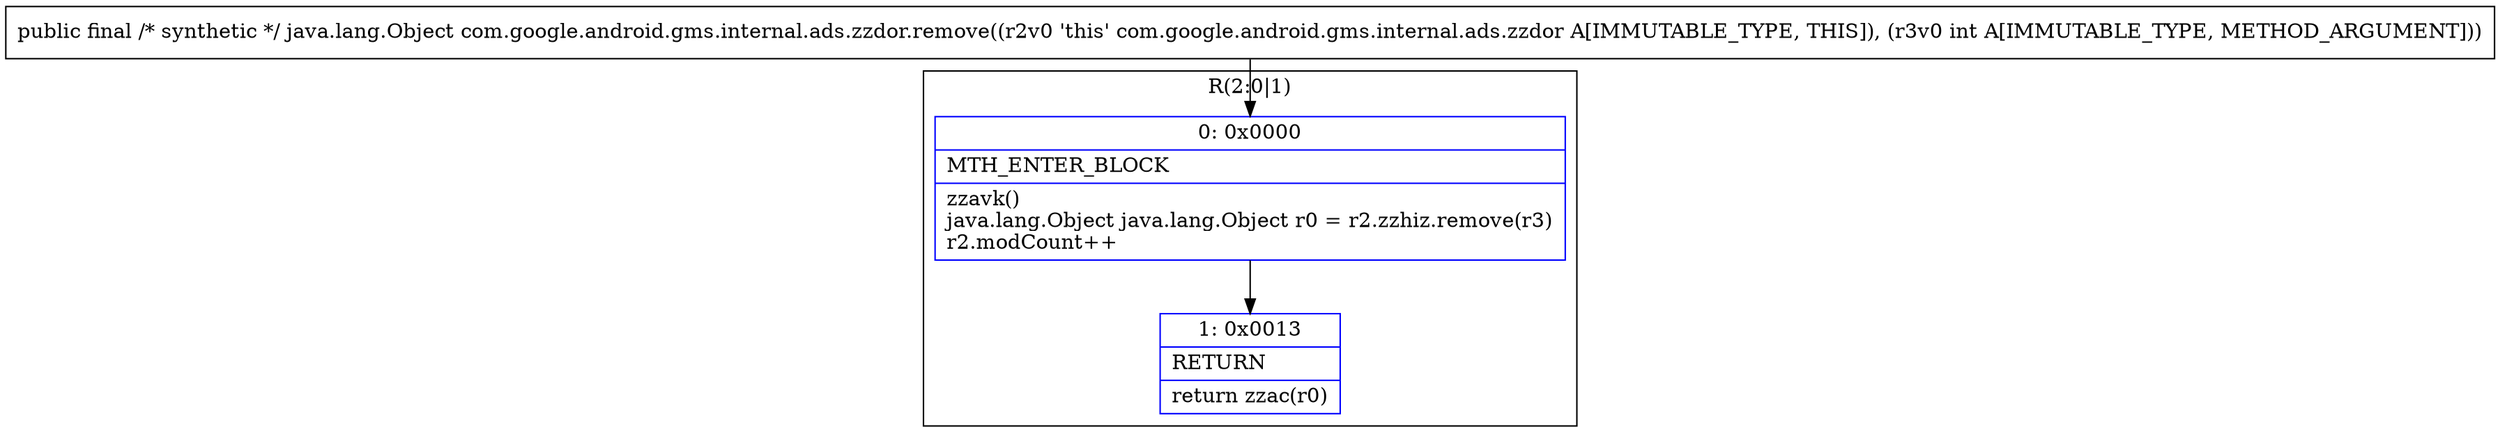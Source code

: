 digraph "CFG forcom.google.android.gms.internal.ads.zzdor.remove(I)Ljava\/lang\/Object;" {
subgraph cluster_Region_326606005 {
label = "R(2:0|1)";
node [shape=record,color=blue];
Node_0 [shape=record,label="{0\:\ 0x0000|MTH_ENTER_BLOCK\l|zzavk()\ljava.lang.Object java.lang.Object r0 = r2.zzhiz.remove(r3)\lr2.modCount++\l}"];
Node_1 [shape=record,label="{1\:\ 0x0013|RETURN\l|return zzac(r0)\l}"];
}
MethodNode[shape=record,label="{public final \/* synthetic *\/ java.lang.Object com.google.android.gms.internal.ads.zzdor.remove((r2v0 'this' com.google.android.gms.internal.ads.zzdor A[IMMUTABLE_TYPE, THIS]), (r3v0 int A[IMMUTABLE_TYPE, METHOD_ARGUMENT])) }"];
MethodNode -> Node_0;
Node_0 -> Node_1;
}


